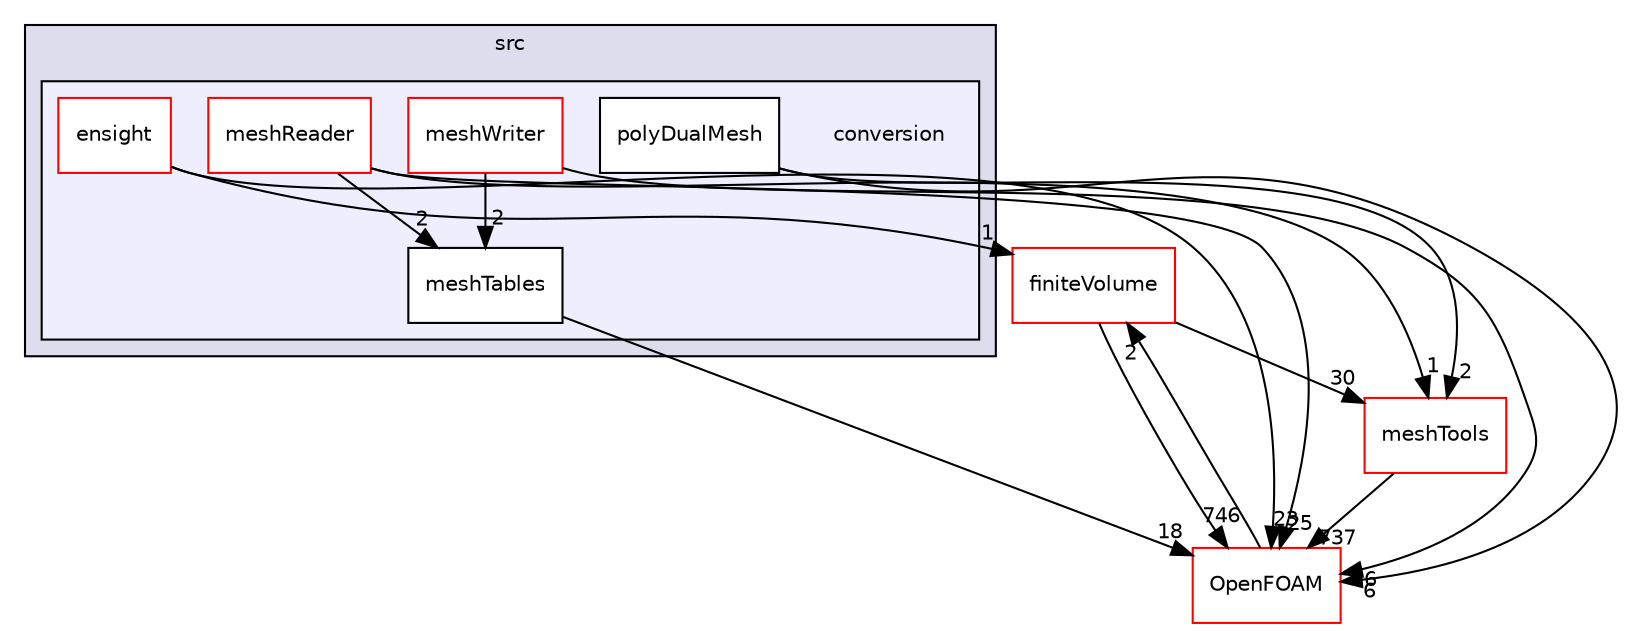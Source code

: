 digraph "src/conversion" {
  bgcolor=transparent;
  compound=true
  node [ fontsize="10", fontname="Helvetica"];
  edge [ labelfontsize="10", labelfontname="Helvetica"];
  subgraph clusterdir_68267d1309a1af8e8297ef4c3efbcdba {
    graph [ bgcolor="#ddddee", pencolor="black", label="src" fontname="Helvetica", fontsize="10", URL="dir_68267d1309a1af8e8297ef4c3efbcdba.html"]
  subgraph clusterdir_22e3beccf9f956a3c7bfcabae9a0dde0 {
    graph [ bgcolor="#eeeeff", pencolor="black", label="" URL="dir_22e3beccf9f956a3c7bfcabae9a0dde0.html"];
    dir_22e3beccf9f956a3c7bfcabae9a0dde0 [shape=plaintext label="conversion"];
    dir_ea557581701e2200716639a7a165012d [shape=box label="ensight" color="red" fillcolor="white" style="filled" URL="dir_ea557581701e2200716639a7a165012d.html"];
    dir_697755021aaac68d5906cfd9ff626dd9 [shape=box label="meshReader" color="red" fillcolor="white" style="filled" URL="dir_697755021aaac68d5906cfd9ff626dd9.html"];
    dir_361c5d4ca892f30ce05586fb2c66f9b1 [shape=box label="meshTables" color="black" fillcolor="white" style="filled" URL="dir_361c5d4ca892f30ce05586fb2c66f9b1.html"];
    dir_71256a56b8286fe4549ede75413af27b [shape=box label="meshWriter" color="red" fillcolor="white" style="filled" URL="dir_71256a56b8286fe4549ede75413af27b.html"];
    dir_2b4df0b02b956700cf21eed997649c29 [shape=box label="polyDualMesh" color="black" fillcolor="white" style="filled" URL="dir_2b4df0b02b956700cf21eed997649c29.html"];
  }
  }
  dir_9bd15774b555cf7259a6fa18f99fe99b [shape=box label="finiteVolume" color="red" URL="dir_9bd15774b555cf7259a6fa18f99fe99b.html"];
  dir_ae30ad0bef50cf391b24c614251bb9fd [shape=box label="meshTools" color="red" URL="dir_ae30ad0bef50cf391b24c614251bb9fd.html"];
  dir_c5473ff19b20e6ec4dfe5c310b3778a8 [shape=box label="OpenFOAM" color="red" URL="dir_c5473ff19b20e6ec4dfe5c310b3778a8.html"];
  dir_9bd15774b555cf7259a6fa18f99fe99b->dir_ae30ad0bef50cf391b24c614251bb9fd [headlabel="30", labeldistance=1.5 headhref="dir_000896_001750.html"];
  dir_9bd15774b555cf7259a6fa18f99fe99b->dir_c5473ff19b20e6ec4dfe5c310b3778a8 [headlabel="746", labeldistance=1.5 headhref="dir_000896_001896.html"];
  dir_71256a56b8286fe4549ede75413af27b->dir_361c5d4ca892f30ce05586fb2c66f9b1 [headlabel="2", labeldistance=1.5 headhref="dir_000774_000773.html"];
  dir_71256a56b8286fe4549ede75413af27b->dir_c5473ff19b20e6ec4dfe5c310b3778a8 [headlabel="6", labeldistance=1.5 headhref="dir_000774_001896.html"];
  dir_ae30ad0bef50cf391b24c614251bb9fd->dir_c5473ff19b20e6ec4dfe5c310b3778a8 [headlabel="737", labeldistance=1.5 headhref="dir_001750_001896.html"];
  dir_2b4df0b02b956700cf21eed997649c29->dir_ae30ad0bef50cf391b24c614251bb9fd [headlabel="2", labeldistance=1.5 headhref="dir_000776_001750.html"];
  dir_2b4df0b02b956700cf21eed997649c29->dir_c5473ff19b20e6ec4dfe5c310b3778a8 [headlabel="6", labeldistance=1.5 headhref="dir_000776_001896.html"];
  dir_697755021aaac68d5906cfd9ff626dd9->dir_ae30ad0bef50cf391b24c614251bb9fd [headlabel="1", labeldistance=1.5 headhref="dir_000771_001750.html"];
  dir_697755021aaac68d5906cfd9ff626dd9->dir_361c5d4ca892f30ce05586fb2c66f9b1 [headlabel="2", labeldistance=1.5 headhref="dir_000771_000773.html"];
  dir_697755021aaac68d5906cfd9ff626dd9->dir_c5473ff19b20e6ec4dfe5c310b3778a8 [headlabel="25", labeldistance=1.5 headhref="dir_000771_001896.html"];
  dir_361c5d4ca892f30ce05586fb2c66f9b1->dir_c5473ff19b20e6ec4dfe5c310b3778a8 [headlabel="18", labeldistance=1.5 headhref="dir_000773_001896.html"];
  dir_c5473ff19b20e6ec4dfe5c310b3778a8->dir_9bd15774b555cf7259a6fa18f99fe99b [headlabel="2", labeldistance=1.5 headhref="dir_001896_000896.html"];
  dir_ea557581701e2200716639a7a165012d->dir_9bd15774b555cf7259a6fa18f99fe99b [headlabel="1", labeldistance=1.5 headhref="dir_000768_000896.html"];
  dir_ea557581701e2200716639a7a165012d->dir_c5473ff19b20e6ec4dfe5c310b3778a8 [headlabel="23", labeldistance=1.5 headhref="dir_000768_001896.html"];
}
